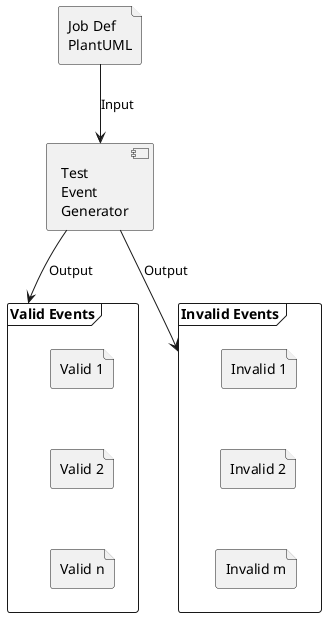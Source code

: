 @startuml
file PlantUML as "Job Def\nPlantUML"
component TestEvGen as "Test\nEvent\nGenerator"
frame ValEv as "Valid Events"{
    file Val1 as "Valid 1"
    file Val2 as "Valid 2"
    file ValN as "Valid n"
    Val1 -[hidden]-> Val2
    Val2 -[hidden]-> ValN
}
frame InvEv as "Invalid Events"{
    file Inv1 as "Invalid 1"
    file Inv2 as "Invalid 2"
    file InvM as "Invalid m"
    Inv1 -[hidden]-> Inv2
    Inv2 -[hidden]-> InvM
}
PlantUML --> TestEvGen : Input
TestEvGen --> InvEv : Output
TestEvGen --> ValEv : Output
@enduml